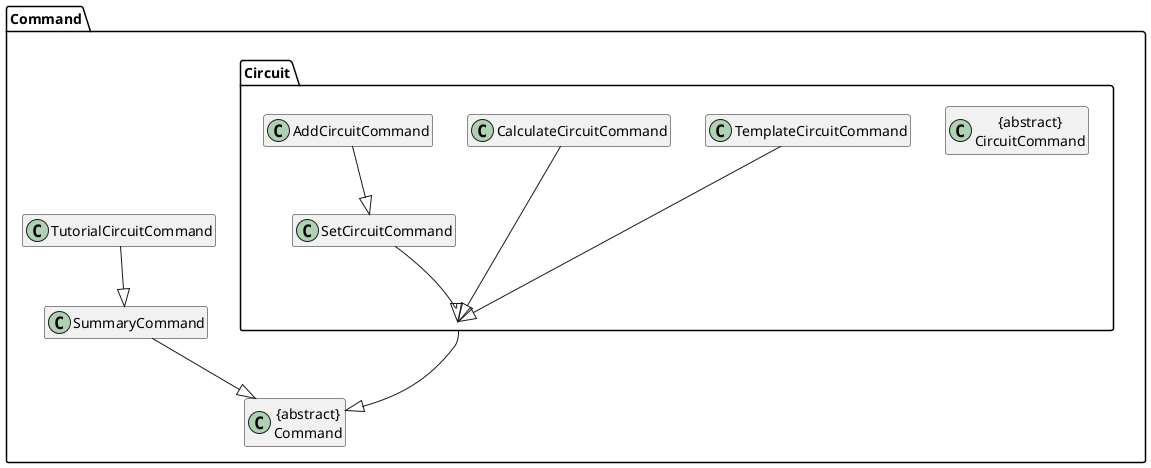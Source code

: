 @startuml

hide member

package Command {

Class "{abstract}\nCommand" as Comd
Class "SummaryCommand" as Summary
Class "TutorialCircuitCommand" as Help

package "Circuit" {
Class "{abstract}\nCircuitCommand" as Circuit
Class "SetCircuitCommand" as Set
Class "AddCircuitCommand" as Add
Class "CalculateCircuitCommand" as Calc
Class "TemplateCircuitCommand" as Template
}

Help --|> Summary
Template --|> Circuit
Set --|> Circuit
Calc --|> Circuit
Add --|> Set
Summary --|> Comd
Circuit --|> Comd

@enduml
